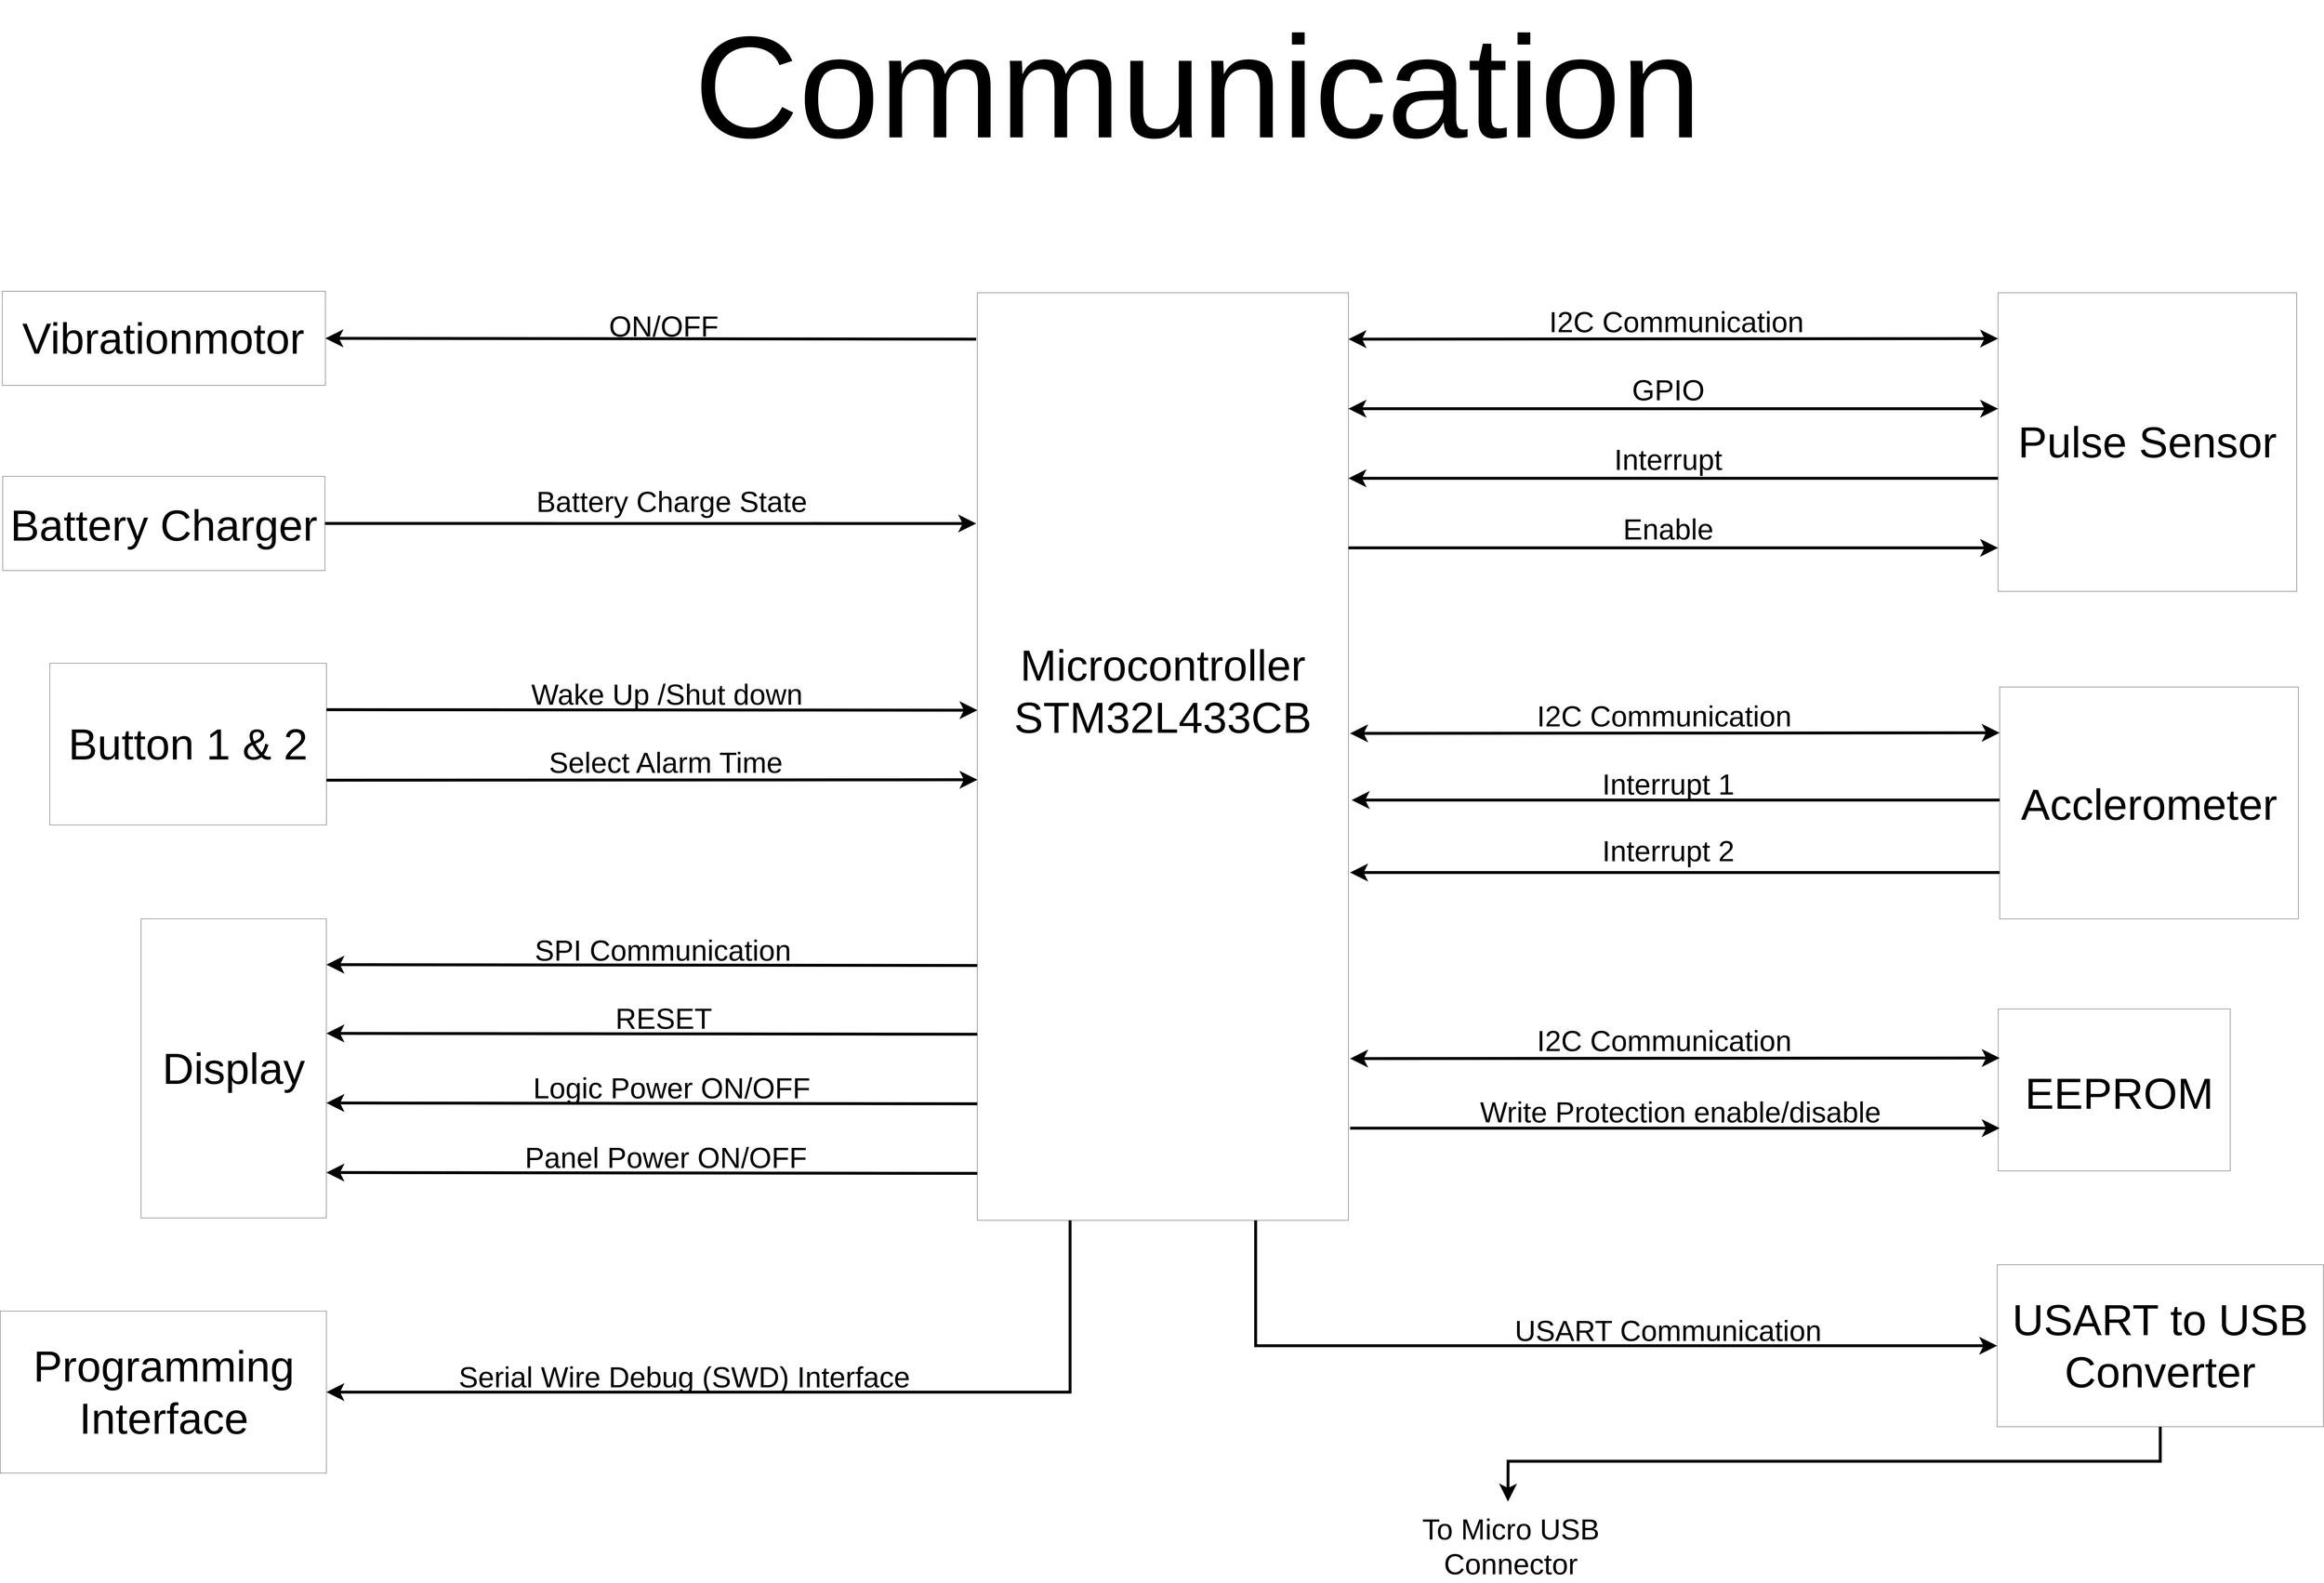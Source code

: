 <mxfile version="13.9.2" type="device"><diagram id="I6o1R5rSoTU7Z0ZWcXWF" name="Page-1"><mxGraphModel dx="15640" dy="8220" grid="1" gridSize="10" guides="1" tooltips="1" connect="1" arrows="1" fold="1" page="1" pageScale="8" pageWidth="1169" pageHeight="827" math="0" shadow="0"><root><mxCell id="0"/><mxCell id="1" parent="0"/><mxCell id="cCs6yGQRxf3xkwFKQWz7-2" value="&lt;font style=&quot;font-size: 150px&quot;&gt;Microcontroller&lt;br&gt;STM32L433CB&lt;br&gt;&lt;/font&gt;" style="text;html=1;strokeColor=none;fillColor=none;align=center;verticalAlign=middle;whiteSpace=wrap;rounded=0;" vertex="1" parent="1"><mxGeometry x="4164" y="2765" width="1050" height="400" as="geometry"/></mxCell><mxCell id="cCs6yGQRxf3xkwFKQWz7-183" style="edgeStyle=orthogonalEdgeStyle;rounded=0;orthogonalLoop=1;jettySize=auto;html=1;exitX=0.75;exitY=1;exitDx=0;exitDy=0;entryX=0.5;entryY=1;entryDx=0;entryDy=0;startSize=30;endSize=30;strokeWidth=10;" edge="1" parent="1" source="cCs6yGQRxf3xkwFKQWz7-3" target="cCs6yGQRxf3xkwFKQWz7-176"><mxGeometry relative="1" as="geometry"/></mxCell><mxCell id="cCs6yGQRxf3xkwFKQWz7-186" style="edgeStyle=orthogonalEdgeStyle;rounded=0;orthogonalLoop=1;jettySize=auto;html=1;exitX=0.25;exitY=1;exitDx=0;exitDy=0;entryX=0.5;entryY=0;entryDx=0;entryDy=0;startSize=30;endSize=30;strokeWidth=10;" edge="1" parent="1" source="cCs6yGQRxf3xkwFKQWz7-3" target="cCs6yGQRxf3xkwFKQWz7-178"><mxGeometry relative="1" as="geometry"/></mxCell><mxCell id="cCs6yGQRxf3xkwFKQWz7-3" value="" style="rounded=0;whiteSpace=wrap;html=1;fillColor=none;" vertex="1" parent="1"><mxGeometry x="4049" y="1590" width="1280" height="3200" as="geometry"/></mxCell><mxCell id="cCs6yGQRxf3xkwFKQWz7-35" value="&lt;font style=&quot;font-size: 150px&quot;&gt;Pulse Sensor&lt;/font&gt;" style="text;html=1;strokeColor=none;fillColor=none;align=center;verticalAlign=middle;whiteSpace=wrap;rounded=0;" vertex="1" parent="1"><mxGeometry x="7619" y="2025" width="930" height="160" as="geometry"/></mxCell><mxCell id="cCs6yGQRxf3xkwFKQWz7-36" value="" style="rounded=0;whiteSpace=wrap;html=1;fillColor=none;" vertex="1" parent="1"><mxGeometry x="7569" y="1590" width="1030" height="1030" as="geometry"/></mxCell><mxCell id="cCs6yGQRxf3xkwFKQWz7-37" value="&lt;font style=&quot;font-size: 150px&quot;&gt;Button 1 &amp;amp; 2&lt;/font&gt;" style="text;html=1;strokeColor=none;fillColor=none;align=center;verticalAlign=middle;whiteSpace=wrap;rounded=0;" vertex="1" parent="1"><mxGeometry x="905.2" y="3067.08" width="845" height="160" as="geometry"/></mxCell><mxCell id="cCs6yGQRxf3xkwFKQWz7-38" value="" style="rounded=0;whiteSpace=wrap;html=1;fillColor=none;rotation=-90;" vertex="1" parent="1"><mxGeometry x="1048.74" y="2670" width="557.91" height="954.17" as="geometry"/></mxCell><mxCell id="cCs6yGQRxf3xkwFKQWz7-39" value="&lt;font style=&quot;font-size: 150px&quot;&gt;EEPROM&lt;/font&gt;" style="text;html=1;strokeColor=none;fillColor=none;align=center;verticalAlign=middle;whiteSpace=wrap;rounded=0;" vertex="1" parent="1"><mxGeometry x="7652.12" y="4271.88" width="670" height="160" as="geometry"/></mxCell><mxCell id="cCs6yGQRxf3xkwFKQWz7-40" value="" style="rounded=0;whiteSpace=wrap;html=1;fillColor=none;rotation=90;" vertex="1" parent="1"><mxGeometry x="7690.25" y="3940" width="558.75" height="800" as="geometry"/></mxCell><mxCell id="cCs6yGQRxf3xkwFKQWz7-55" value="&lt;font style=&quot;font-size: 100px&quot;&gt;I2C Communication&amp;nbsp;&lt;/font&gt;" style="text;html=1;strokeColor=none;fillColor=none;align=center;verticalAlign=middle;whiteSpace=wrap;rounded=0;" vertex="1" parent="1"><mxGeometry x="6014" y="1630" width="920" height="120" as="geometry"/></mxCell><mxCell id="cCs6yGQRxf3xkwFKQWz7-59" value="" style="endArrow=classic;startArrow=classic;html=1;strokeWidth=10;endSize=30;startSize=30;" edge="1" parent="1"><mxGeometry width="50" height="50" relative="1" as="geometry"><mxPoint x="5329" y="1750" as="sourcePoint"/><mxPoint x="7569" y="1748" as="targetPoint"/></mxGeometry></mxCell><mxCell id="cCs6yGQRxf3xkwFKQWz7-61" value="" style="endArrow=classic;html=1;strokeWidth=10;endSize=30;" edge="1" parent="1"><mxGeometry width="50" height="50" relative="1" as="geometry"><mxPoint x="7569" y="2230" as="sourcePoint"/><mxPoint x="5329" y="2230" as="targetPoint"/></mxGeometry></mxCell><mxCell id="cCs6yGQRxf3xkwFKQWz7-62" value="&lt;font style=&quot;font-size: 100px&quot;&gt;Interrupt&lt;/font&gt;" style="text;html=1;strokeColor=none;fillColor=none;align=center;verticalAlign=middle;whiteSpace=wrap;rounded=0;" vertex="1" parent="1"><mxGeometry x="6236.5" y="2100" width="390" height="130" as="geometry"/></mxCell><mxCell id="cCs6yGQRxf3xkwFKQWz7-65" value="&lt;font style=&quot;font-size: 100px&quot;&gt;GPIO&lt;/font&gt;" style="text;html=1;strokeColor=none;fillColor=none;align=center;verticalAlign=middle;whiteSpace=wrap;rounded=0;" vertex="1" parent="1"><mxGeometry x="6306.5" y="1870" width="250" height="110" as="geometry"/></mxCell><mxCell id="cCs6yGQRxf3xkwFKQWz7-66" value="" style="endArrow=classic;html=1;strokeWidth=10;endSize=30;" edge="1" parent="1"><mxGeometry width="50" height="50" relative="1" as="geometry"><mxPoint x="5329" y="2470" as="sourcePoint"/><mxPoint x="7569" y="2470" as="targetPoint"/></mxGeometry></mxCell><mxCell id="cCs6yGQRxf3xkwFKQWz7-67" value="&lt;font style=&quot;font-size: 100px&quot;&gt;Enable&lt;/font&gt;" style="text;html=1;strokeColor=none;fillColor=none;align=center;verticalAlign=middle;whiteSpace=wrap;rounded=0;" vertex="1" parent="1"><mxGeometry x="6261.5" y="2350" width="340" height="110" as="geometry"/></mxCell><mxCell id="cCs6yGQRxf3xkwFKQWz7-68" value="" style="endArrow=classic;startArrow=classic;html=1;strokeWidth=10;endSize=30;startSize=30;" edge="1" parent="1"><mxGeometry width="50" height="50" relative="1" as="geometry"><mxPoint x="5329" y="1990" as="sourcePoint"/><mxPoint x="7569" y="1990" as="targetPoint"/></mxGeometry></mxCell><mxCell id="cCs6yGQRxf3xkwFKQWz7-70" value="&lt;font style=&quot;font-size: 100px&quot;&gt;I2C Communication&amp;nbsp;&lt;/font&gt;" style="text;html=1;strokeColor=none;fillColor=none;align=center;verticalAlign=middle;whiteSpace=wrap;rounded=0;" vertex="1" parent="1"><mxGeometry x="5971.5" y="4120" width="920" height="100" as="geometry"/></mxCell><mxCell id="cCs6yGQRxf3xkwFKQWz7-71" value="" style="endArrow=classic;startArrow=classic;html=1;strokeWidth=10;endSize=30;startSize=30;" edge="1" parent="1"><mxGeometry width="50" height="50" relative="1" as="geometry"><mxPoint x="5334.62" y="4231.88" as="sourcePoint"/><mxPoint x="7574.62" y="4229.88" as="targetPoint"/></mxGeometry></mxCell><mxCell id="cCs6yGQRxf3xkwFKQWz7-72" value="" style="endArrow=classic;html=1;strokeWidth=10;endSize=30;" edge="1" parent="1"><mxGeometry width="50" height="50" relative="1" as="geometry"><mxPoint x="5334.62" y="4471.88" as="sourcePoint"/><mxPoint x="7574.62" y="4471.88" as="targetPoint"/></mxGeometry></mxCell><mxCell id="cCs6yGQRxf3xkwFKQWz7-73" value="&lt;font style=&quot;font-size: 100px&quot;&gt;Write Protection enable/disable&lt;/font&gt;" style="text;html=1;strokeColor=none;fillColor=none;align=center;verticalAlign=middle;whiteSpace=wrap;rounded=0;" vertex="1" parent="1"><mxGeometry x="5769" y="4360.71" width="1410" height="110" as="geometry"/></mxCell><mxCell id="cCs6yGQRxf3xkwFKQWz7-76" value="&lt;font style=&quot;font-size: 150px&quot;&gt;Acclerometer&lt;/font&gt;" style="text;html=1;strokeColor=none;fillColor=none;align=center;verticalAlign=middle;whiteSpace=wrap;rounded=0;" vertex="1" parent="1"><mxGeometry x="7624.62" y="3275" width="930" height="160" as="geometry"/></mxCell><mxCell id="cCs6yGQRxf3xkwFKQWz7-77" value="" style="rounded=0;whiteSpace=wrap;html=1;fillColor=none;" vertex="1" parent="1"><mxGeometry x="7574.62" y="2950" width="1030" height="800" as="geometry"/></mxCell><mxCell id="cCs6yGQRxf3xkwFKQWz7-78" value="&lt;font style=&quot;font-size: 100px&quot;&gt;I2C Communication&amp;nbsp;&lt;/font&gt;" style="text;html=1;strokeColor=none;fillColor=none;align=center;verticalAlign=middle;whiteSpace=wrap;rounded=0;" vertex="1" parent="1"><mxGeometry x="5971.5" y="3000" width="920" height="100" as="geometry"/></mxCell><mxCell id="cCs6yGQRxf3xkwFKQWz7-79" value="" style="endArrow=classic;startArrow=classic;html=1;strokeWidth=10;endSize=30;startSize=30;" edge="1" parent="1"><mxGeometry width="50" height="50" relative="1" as="geometry"><mxPoint x="5334.62" y="3110" as="sourcePoint"/><mxPoint x="7574.62" y="3108" as="targetPoint"/></mxGeometry></mxCell><mxCell id="cCs6yGQRxf3xkwFKQWz7-80" value="" style="endArrow=classic;html=1;strokeWidth=10;endSize=30;" edge="1" parent="1"><mxGeometry width="50" height="50" relative="1" as="geometry"><mxPoint x="7574.62" y="3590" as="sourcePoint"/><mxPoint x="5334.62" y="3590" as="targetPoint"/></mxGeometry></mxCell><mxCell id="cCs6yGQRxf3xkwFKQWz7-81" value="&lt;font style=&quot;font-size: 100px&quot;&gt;Interrupt 2&lt;/font&gt;" style="text;html=1;strokeColor=none;fillColor=none;align=center;verticalAlign=middle;whiteSpace=wrap;rounded=0;" vertex="1" parent="1"><mxGeometry x="6201.5" y="3450" width="460" height="130" as="geometry"/></mxCell><mxCell id="cCs6yGQRxf3xkwFKQWz7-86" value="" style="endArrow=classic;html=1;strokeWidth=10;endSize=30;" edge="1" parent="1"><mxGeometry width="50" height="50" relative="1" as="geometry"><mxPoint x="7574.62" y="3340" as="sourcePoint"/><mxPoint x="5340.05" y="3340" as="targetPoint"/></mxGeometry></mxCell><mxCell id="cCs6yGQRxf3xkwFKQWz7-87" value="&lt;font style=&quot;font-size: 100px&quot;&gt;Interrupt 1&lt;/font&gt;" style="text;html=1;strokeColor=none;fillColor=none;align=center;verticalAlign=middle;whiteSpace=wrap;rounded=0;" vertex="1" parent="1"><mxGeometry x="6201.5" y="3240" width="460" height="90" as="geometry"/></mxCell><mxCell id="cCs6yGQRxf3xkwFKQWz7-89" value="&lt;font style=&quot;font-size: 150px&quot;&gt;Vibrationmotor&lt;/font&gt;" style="text;html=1;strokeColor=none;fillColor=none;align=center;verticalAlign=middle;whiteSpace=wrap;rounded=0;" vertex="1" parent="1"><mxGeometry x="907.09" y="1667.14" width="670" height="160" as="geometry"/></mxCell><mxCell id="cCs6yGQRxf3xkwFKQWz7-90" value="" style="rounded=0;whiteSpace=wrap;html=1;fillColor=none;rotation=90;" vertex="1" parent="1"><mxGeometry x="1081.47" y="1190.0" width="325.07" height="1114.28" as="geometry"/></mxCell><mxCell id="cCs6yGQRxf3xkwFKQWz7-94" value="&lt;font style=&quot;font-size: 100px&quot;&gt;ON/OFF&lt;/font&gt;" style="text;html=1;strokeColor=none;fillColor=none;align=center;verticalAlign=middle;whiteSpace=wrap;rounded=0;" vertex="1" parent="1"><mxGeometry x="2769" y="1650" width="397.5" height="110" as="geometry"/></mxCell><mxCell id="cCs6yGQRxf3xkwFKQWz7-95" value="&lt;font style=&quot;font-size: 150px&quot;&gt;Battery Charger&lt;/font&gt;" style="text;html=1;strokeColor=none;fillColor=none;align=center;verticalAlign=middle;whiteSpace=wrap;rounded=0;" vertex="1" parent="1"><mxGeometry x="709" y="2300.0" width="1070" height="184.29" as="geometry"/></mxCell><mxCell id="cCs6yGQRxf3xkwFKQWz7-96" value="" style="rounded=0;whiteSpace=wrap;html=1;fillColor=none;rotation=90;" vertex="1" parent="1"><mxGeometry x="1081.46" y="1830" width="325.07" height="1111.43" as="geometry"/></mxCell><mxCell id="cCs6yGQRxf3xkwFKQWz7-100" value="&lt;span style=&quot;font-size: 100px&quot;&gt;Battery Charge State&lt;/span&gt;" style="text;html=1;strokeColor=none;fillColor=none;align=center;verticalAlign=middle;whiteSpace=wrap;rounded=0;" vertex="1" parent="1"><mxGeometry x="2487.78" y="2240" width="1015" height="140" as="geometry"/></mxCell><mxCell id="cCs6yGQRxf3xkwFKQWz7-102" value="" style="endArrow=classic;html=1;strokeWidth=10;endSize=30;exitX=0.277;exitY=1;exitDx=0;exitDy=0;exitPerimeter=0;" edge="1" parent="1" source="cCs6yGQRxf3xkwFKQWz7-38"><mxGeometry width="50" height="50" relative="1" as="geometry"><mxPoint x="2209.56" y="3272.91" as="sourcePoint"/><mxPoint x="4049.56" y="3270" as="targetPoint"/></mxGeometry></mxCell><mxCell id="cCs6yGQRxf3xkwFKQWz7-108" value="" style="endArrow=classic;html=1;strokeWidth=10;endSize=30;exitX=0.713;exitY=1;exitDx=0;exitDy=0;exitPerimeter=0;" edge="1" parent="1" source="cCs6yGQRxf3xkwFKQWz7-38"><mxGeometry width="50" height="50" relative="1" as="geometry"><mxPoint x="1829" y="3020" as="sourcePoint"/><mxPoint x="4049.56" y="3030" as="targetPoint"/></mxGeometry></mxCell><mxCell id="cCs6yGQRxf3xkwFKQWz7-111" value="&lt;font style=&quot;font-size: 100px&quot;&gt;Wake Up /Shut down&lt;/font&gt;" style="text;html=1;strokeColor=none;fillColor=none;align=center;verticalAlign=middle;whiteSpace=wrap;rounded=0;" vertex="1" parent="1"><mxGeometry x="2499" y="2910" width="960" height="130" as="geometry"/></mxCell><mxCell id="cCs6yGQRxf3xkwFKQWz7-112" value="&lt;font style=&quot;font-size: 100px&quot;&gt;Select Alarm Time&lt;/font&gt;" style="text;html=1;strokeColor=none;fillColor=none;align=center;verticalAlign=middle;whiteSpace=wrap;rounded=0;" vertex="1" parent="1"><mxGeometry x="2565.27" y="3145" width="820" height="130" as="geometry"/></mxCell><mxCell id="cCs6yGQRxf3xkwFKQWz7-113" value="" style="endArrow=classic;html=1;strokeWidth=10;entryX=0.5;entryY=0;entryDx=0;entryDy=0;endSize=30;" edge="1" parent="1" target="cCs6yGQRxf3xkwFKQWz7-90"><mxGeometry width="50" height="50" relative="1" as="geometry"><mxPoint x="4045.2" y="1750" as="sourcePoint"/><mxPoint x="2345.2" y="1290" as="targetPoint"/></mxGeometry></mxCell><mxCell id="cCs6yGQRxf3xkwFKQWz7-114" value="" style="endArrow=classic;html=1;strokeWidth=10;exitX=0.5;exitY=0;exitDx=0;exitDy=0;endSize=30;" edge="1" parent="1" source="cCs6yGQRxf3xkwFKQWz7-96"><mxGeometry width="50" height="50" relative="1" as="geometry"><mxPoint x="3692.7" y="2600" as="sourcePoint"/><mxPoint x="4045.2" y="2386" as="targetPoint"/></mxGeometry></mxCell><mxCell id="cCs6yGQRxf3xkwFKQWz7-134" value="&lt;font style=&quot;font-size: 150px&quot;&gt;Display&lt;/font&gt;" style="text;html=1;strokeColor=none;fillColor=none;align=center;verticalAlign=middle;whiteSpace=wrap;rounded=0;" vertex="1" parent="1"><mxGeometry x="1229.94" y="4170.71" width="510" height="190" as="geometry"/></mxCell><mxCell id="cCs6yGQRxf3xkwFKQWz7-135" value="" style="rounded=0;whiteSpace=wrap;html=1;fillColor=none;rotation=-90;" vertex="1" parent="1"><mxGeometry x="969" y="3946.31" width="1031.88" height="638.81" as="geometry"/></mxCell><mxCell id="cCs6yGQRxf3xkwFKQWz7-140" value="&lt;font style=&quot;font-size: 100px&quot;&gt;SPI Communication&amp;nbsp;&lt;/font&gt;" style="text;html=1;strokeColor=none;fillColor=none;align=center;verticalAlign=middle;whiteSpace=wrap;rounded=0;" vertex="1" parent="1"><mxGeometry x="2519" y="3807.86" width="920" height="100" as="geometry"/></mxCell><mxCell id="cCs6yGQRxf3xkwFKQWz7-142" value="&lt;font style=&quot;font-size: 100px&quot;&gt;RESET&lt;/font&gt;" style="text;html=1;strokeColor=none;fillColor=none;align=center;verticalAlign=middle;whiteSpace=wrap;rounded=0;" vertex="1" parent="1"><mxGeometry x="2769" y="4037.86" width="397.5" height="110" as="geometry"/></mxCell><mxCell id="cCs6yGQRxf3xkwFKQWz7-143" value="" style="endArrow=classic;html=1;strokeWidth=10;entryX=0.5;entryY=0;entryDx=0;entryDy=0;endSize=30;" edge="1" parent="1"><mxGeometry width="50" height="50" relative="1" as="geometry"><mxPoint x="4048.71" y="4147.86" as="sourcePoint"/><mxPoint x="1804.655" y="4145.0" as="targetPoint"/></mxGeometry></mxCell><mxCell id="cCs6yGQRxf3xkwFKQWz7-144" value="&lt;span style=&quot;font-size: 100px&quot;&gt;Logic Power ON/OFF&lt;/span&gt;" style="text;html=1;strokeColor=none;fillColor=none;align=center;verticalAlign=middle;whiteSpace=wrap;rounded=0;" vertex="1" parent="1"><mxGeometry x="2509" y="4277.86" width="972.55" height="110" as="geometry"/></mxCell><mxCell id="cCs6yGQRxf3xkwFKQWz7-145" value="" style="endArrow=classic;html=1;strokeWidth=10;entryX=0.5;entryY=0;entryDx=0;entryDy=0;endSize=30;" edge="1" parent="1"><mxGeometry width="50" height="50" relative="1" as="geometry"><mxPoint x="4048.71" y="4387.86" as="sourcePoint"/><mxPoint x="1804.655" y="4385.0" as="targetPoint"/></mxGeometry></mxCell><mxCell id="cCs6yGQRxf3xkwFKQWz7-146" value="&lt;font style=&quot;font-size: 100px&quot;&gt;Panel Power ON/OFF&lt;/font&gt;" style="text;html=1;strokeColor=none;fillColor=none;align=center;verticalAlign=middle;whiteSpace=wrap;rounded=0;" vertex="1" parent="1"><mxGeometry x="2479" y="4517.86" width="992.55" height="110" as="geometry"/></mxCell><mxCell id="cCs6yGQRxf3xkwFKQWz7-147" value="" style="endArrow=classic;html=1;strokeWidth=10;entryX=0.5;entryY=0;entryDx=0;entryDy=0;endSize=30;" edge="1" parent="1"><mxGeometry width="50" height="50" relative="1" as="geometry"><mxPoint x="4048.71" y="4627.86" as="sourcePoint"/><mxPoint x="1804.655" y="4625.0" as="targetPoint"/></mxGeometry></mxCell><mxCell id="cCs6yGQRxf3xkwFKQWz7-153" value="" style="endArrow=classic;html=1;strokeWidth=10;entryX=0.5;entryY=0;entryDx=0;entryDy=0;endSize=30;" edge="1" parent="1"><mxGeometry width="50" height="50" relative="1" as="geometry"><mxPoint x="4048.71" y="3910.72" as="sourcePoint"/><mxPoint x="1804.655" y="3907.86" as="targetPoint"/></mxGeometry></mxCell><mxCell id="cCs6yGQRxf3xkwFKQWz7-175" value="&lt;font style=&quot;font-size: 150px&quot;&gt;USART to USB Converter&lt;/font&gt;" style="text;html=1;strokeColor=none;fillColor=none;align=center;verticalAlign=middle;whiteSpace=wrap;rounded=0;" vertex="1" parent="1"><mxGeometry x="7613.38" y="5047.5" width="1030" height="350" as="geometry"/></mxCell><mxCell id="cCs6yGQRxf3xkwFKQWz7-190" style="edgeStyle=orthogonalEdgeStyle;rounded=0;orthogonalLoop=1;jettySize=auto;html=1;exitX=1;exitY=0.5;exitDx=0;exitDy=0;startSize=30;endSize=30;strokeWidth=10;" edge="1" parent="1" source="cCs6yGQRxf3xkwFKQWz7-176"><mxGeometry relative="1" as="geometry"><mxPoint x="5879" y="5760" as="targetPoint"/></mxGeometry></mxCell><mxCell id="cCs6yGQRxf3xkwFKQWz7-176" value="" style="rounded=0;whiteSpace=wrap;html=1;fillColor=none;rotation=90;" vertex="1" parent="1"><mxGeometry x="7849" y="4660" width="558.75" height="1125" as="geometry"/></mxCell><mxCell id="cCs6yGQRxf3xkwFKQWz7-178" value="" style="rounded=0;whiteSpace=wrap;html=1;fillColor=none;rotation=90;" vertex="1" parent="1"><mxGeometry x="962.72" y="4820" width="558.75" height="1125" as="geometry"/></mxCell><mxCell id="cCs6yGQRxf3xkwFKQWz7-180" value="&lt;font style=&quot;font-size: 150px&quot;&gt;Programming Interface&lt;/font&gt;" style="text;html=1;strokeColor=none;fillColor=none;align=center;verticalAlign=middle;whiteSpace=wrap;rounded=0;" vertex="1" parent="1"><mxGeometry x="784.01" y="5207.5" width="920" height="350" as="geometry"/></mxCell><mxCell id="cCs6yGQRxf3xkwFKQWz7-184" value="&lt;font style=&quot;font-size: 100px&quot;&gt;USART Communication&lt;/font&gt;" style="text;html=1;strokeColor=none;fillColor=none;align=center;verticalAlign=middle;whiteSpace=wrap;rounded=0;" vertex="1" parent="1"><mxGeometry x="5894" y="5120" width="1075" height="100" as="geometry"/></mxCell><mxCell id="cCs6yGQRxf3xkwFKQWz7-187" value="&lt;font style=&quot;font-size: 100px&quot;&gt;Serial Wire Debug (SWD) Interface&lt;/font&gt;" style="text;html=1;strokeColor=none;fillColor=none;align=center;verticalAlign=middle;whiteSpace=wrap;rounded=0;" vertex="1" parent="1"><mxGeometry x="2259" y="5280" width="1560" height="100" as="geometry"/></mxCell><mxCell id="cCs6yGQRxf3xkwFKQWz7-191" value="&lt;font style=&quot;font-size: 100px&quot;&gt;To Micro USB Connector&lt;/font&gt;" style="text;html=1;strokeColor=none;fillColor=none;align=center;verticalAlign=middle;whiteSpace=wrap;rounded=0;" vertex="1" parent="1"><mxGeometry x="5539" y="5790" width="700" height="250" as="geometry"/></mxCell><mxCell id="cCs6yGQRxf3xkwFKQWz7-193" value="&lt;font style=&quot;font-size: 500px&quot;&gt;Communication&lt;/font&gt;" style="text;html=1;strokeColor=none;fillColor=none;align=center;verticalAlign=middle;whiteSpace=wrap;rounded=0;" vertex="1" parent="1"><mxGeometry x="3029" y="610" width="3560" height="540" as="geometry"/></mxCell></root></mxGraphModel></diagram></mxfile>